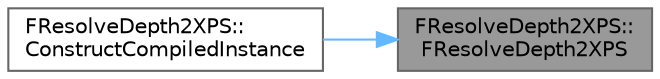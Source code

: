 digraph "FResolveDepth2XPS::FResolveDepth2XPS"
{
 // INTERACTIVE_SVG=YES
 // LATEX_PDF_SIZE
  bgcolor="transparent";
  edge [fontname=Helvetica,fontsize=10,labelfontname=Helvetica,labelfontsize=10];
  node [fontname=Helvetica,fontsize=10,shape=box,height=0.2,width=0.4];
  rankdir="RL";
  Node1 [id="Node000001",label="FResolveDepth2XPS::\lFResolveDepth2XPS",height=0.2,width=0.4,color="gray40", fillcolor="grey60", style="filled", fontcolor="black",tooltip=" "];
  Node1 -> Node2 [id="edge1_Node000001_Node000002",dir="back",color="steelblue1",style="solid",tooltip=" "];
  Node2 [id="Node000002",label="FResolveDepth2XPS::\lConstructCompiledInstance",height=0.2,width=0.4,color="grey40", fillcolor="white", style="filled",URL="$d0/d75/classFResolveDepth2XPS.html#ab69e30c0d6790433ad59e29c39c48f6b",tooltip=" "];
}

